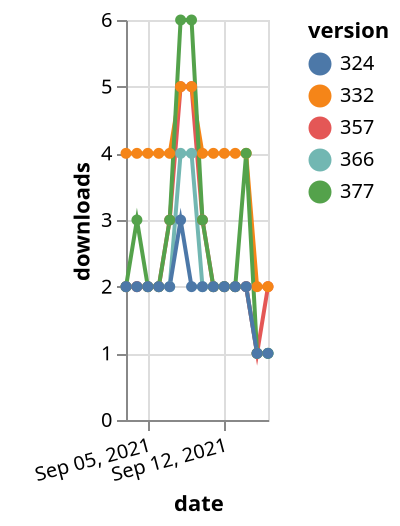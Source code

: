 {"$schema": "https://vega.github.io/schema/vega-lite/v5.json", "description": "A simple bar chart with embedded data.", "data": {"values": [{"date": "2021-09-03", "total": 2489, "delta": 2, "version": "366"}, {"date": "2021-09-04", "total": 2491, "delta": 2, "version": "366"}, {"date": "2021-09-05", "total": 2493, "delta": 2, "version": "366"}, {"date": "2021-09-06", "total": 2495, "delta": 2, "version": "366"}, {"date": "2021-09-07", "total": 2497, "delta": 2, "version": "366"}, {"date": "2021-09-08", "total": 2501, "delta": 4, "version": "366"}, {"date": "2021-09-09", "total": 2505, "delta": 4, "version": "366"}, {"date": "2021-09-10", "total": 2507, "delta": 2, "version": "366"}, {"date": "2021-09-11", "total": 2509, "delta": 2, "version": "366"}, {"date": "2021-09-12", "total": 2511, "delta": 2, "version": "366"}, {"date": "2021-09-13", "total": 2513, "delta": 2, "version": "366"}, {"date": "2021-09-14", "total": 2515, "delta": 2, "version": "366"}, {"date": "2021-09-15", "total": 2516, "delta": 1, "version": "366"}, {"date": "2021-09-16", "total": 2517, "delta": 1, "version": "366"}, {"date": "2021-09-03", "total": 2919, "delta": 2, "version": "357"}, {"date": "2021-09-04", "total": 2921, "delta": 2, "version": "357"}, {"date": "2021-09-05", "total": 2923, "delta": 2, "version": "357"}, {"date": "2021-09-06", "total": 2925, "delta": 2, "version": "357"}, {"date": "2021-09-07", "total": 2928, "delta": 3, "version": "357"}, {"date": "2021-09-08", "total": 2933, "delta": 5, "version": "357"}, {"date": "2021-09-09", "total": 2938, "delta": 5, "version": "357"}, {"date": "2021-09-10", "total": 2941, "delta": 3, "version": "357"}, {"date": "2021-09-11", "total": 2943, "delta": 2, "version": "357"}, {"date": "2021-09-12", "total": 2945, "delta": 2, "version": "357"}, {"date": "2021-09-13", "total": 2947, "delta": 2, "version": "357"}, {"date": "2021-09-14", "total": 2949, "delta": 2, "version": "357"}, {"date": "2021-09-15", "total": 2950, "delta": 1, "version": "357"}, {"date": "2021-09-16", "total": 2952, "delta": 2, "version": "357"}, {"date": "2021-09-03", "total": 4888, "delta": 4, "version": "332"}, {"date": "2021-09-04", "total": 4892, "delta": 4, "version": "332"}, {"date": "2021-09-05", "total": 4896, "delta": 4, "version": "332"}, {"date": "2021-09-06", "total": 4900, "delta": 4, "version": "332"}, {"date": "2021-09-07", "total": 4904, "delta": 4, "version": "332"}, {"date": "2021-09-08", "total": 4909, "delta": 5, "version": "332"}, {"date": "2021-09-09", "total": 4914, "delta": 5, "version": "332"}, {"date": "2021-09-10", "total": 4918, "delta": 4, "version": "332"}, {"date": "2021-09-11", "total": 4922, "delta": 4, "version": "332"}, {"date": "2021-09-12", "total": 4926, "delta": 4, "version": "332"}, {"date": "2021-09-13", "total": 4930, "delta": 4, "version": "332"}, {"date": "2021-09-14", "total": 4934, "delta": 4, "version": "332"}, {"date": "2021-09-15", "total": 4936, "delta": 2, "version": "332"}, {"date": "2021-09-16", "total": 4938, "delta": 2, "version": "332"}, {"date": "2021-09-03", "total": 2334, "delta": 2, "version": "377"}, {"date": "2021-09-04", "total": 2337, "delta": 3, "version": "377"}, {"date": "2021-09-05", "total": 2339, "delta": 2, "version": "377"}, {"date": "2021-09-06", "total": 2341, "delta": 2, "version": "377"}, {"date": "2021-09-07", "total": 2344, "delta": 3, "version": "377"}, {"date": "2021-09-08", "total": 2350, "delta": 6, "version": "377"}, {"date": "2021-09-09", "total": 2356, "delta": 6, "version": "377"}, {"date": "2021-09-10", "total": 2359, "delta": 3, "version": "377"}, {"date": "2021-09-11", "total": 2361, "delta": 2, "version": "377"}, {"date": "2021-09-12", "total": 2363, "delta": 2, "version": "377"}, {"date": "2021-09-13", "total": 2365, "delta": 2, "version": "377"}, {"date": "2021-09-14", "total": 2369, "delta": 4, "version": "377"}, {"date": "2021-09-15", "total": 2370, "delta": 1, "version": "377"}, {"date": "2021-09-16", "total": 2371, "delta": 1, "version": "377"}, {"date": "2021-09-03", "total": 2507, "delta": 2, "version": "324"}, {"date": "2021-09-04", "total": 2509, "delta": 2, "version": "324"}, {"date": "2021-09-05", "total": 2511, "delta": 2, "version": "324"}, {"date": "2021-09-06", "total": 2513, "delta": 2, "version": "324"}, {"date": "2021-09-07", "total": 2515, "delta": 2, "version": "324"}, {"date": "2021-09-08", "total": 2518, "delta": 3, "version": "324"}, {"date": "2021-09-09", "total": 2520, "delta": 2, "version": "324"}, {"date": "2021-09-10", "total": 2522, "delta": 2, "version": "324"}, {"date": "2021-09-11", "total": 2524, "delta": 2, "version": "324"}, {"date": "2021-09-12", "total": 2526, "delta": 2, "version": "324"}, {"date": "2021-09-13", "total": 2528, "delta": 2, "version": "324"}, {"date": "2021-09-14", "total": 2530, "delta": 2, "version": "324"}, {"date": "2021-09-15", "total": 2531, "delta": 1, "version": "324"}, {"date": "2021-09-16", "total": 2532, "delta": 1, "version": "324"}]}, "width": "container", "mark": {"type": "line", "point": {"filled": true}}, "encoding": {"x": {"field": "date", "type": "temporal", "timeUnit": "yearmonthdate", "title": "date", "axis": {"labelAngle": -15}}, "y": {"field": "delta", "type": "quantitative", "title": "downloads"}, "color": {"field": "version", "type": "nominal"}, "tooltip": {"field": "delta"}}}